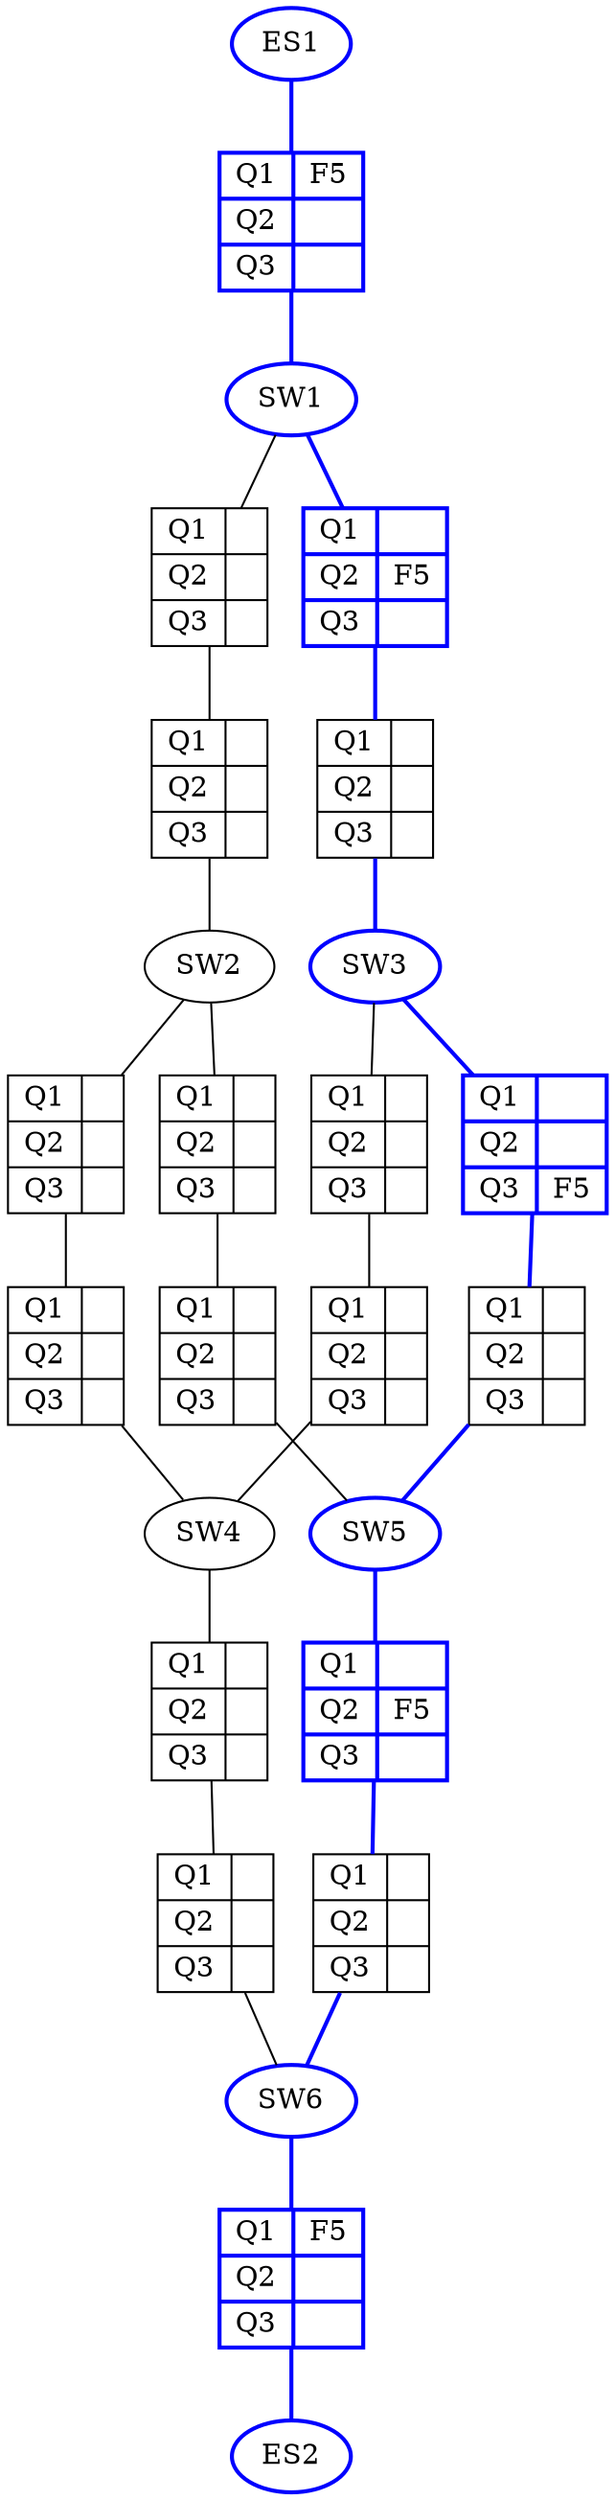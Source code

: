// Network Topology
digraph {
	ES1 [color=blue style=bold]
	SW1 [color=blue style=bold]
	SW1ES1 [label="{ Q1 | Q2 | Q3 } | { F5|| }" color=blue shape=record style=bold]
	ES1 -> SW1ES1 [arrowhead=none color=blue style=bold]
	SW1ES1 -> SW1 [arrowhead=none color=blue style=bold]
	SW1 [color=blue style=bold]
	SW2SW1 [label="{ Q1 | Q2 | Q3 } | { || }" shape=record]
	SW2SW11 [label="{ Q1 | Q2 | Q3 } | { || }" shape=record]
	SW1 -> SW2SW1 [arrowhead=none]
	SW2SW1 -> SW2SW11 [arrowhead=none]
	SW2SW11 -> SW2 [arrowhead=none]
	SW3 [color=blue style=bold]
	SW3SW1 [label="{ Q1 | Q2 | Q3 } | { |F5| }" color=blue shape=record style=bold]
	SW1 -> SW3SW1 [arrowhead=none color=blue style=bold]
	SW3SW1 -> SW3SW11 [arrowhead=none color=blue style=bold]
	SW3SW11 -> SW3 [arrowhead=none color=blue style=bold]
	SW3SW11 [label="{ Q1 | Q2 | Q3 } | { || }" shape=record]
	SW2
	SW4SW2 [label="{ Q1 | Q2 | Q3 } | { || }" shape=record]
	SW4SW21 [label="{ Q1 | Q2 | Q3 } | { || }" shape=record]
	SW2 -> SW4SW2 [arrowhead=none]
	SW4SW2 -> SW4SW21 [arrowhead=none]
	SW4SW21 -> SW4 [arrowhead=none]
	SW5 [color=blue style=bold]
	SW5SW2 [label="{ Q1 | Q2 | Q3 } | { || }" shape=record]
	SW2 -> SW5SW2 [arrowhead=none]
	SW5SW2 -> SW5SW21 [arrowhead=none]
	SW5SW21 -> SW5 [arrowhead=none]
	SW5SW21 [label="{ Q1 | Q2 | Q3 } | { || }" shape=record]
	SW3 [color=blue style=bold]
	SW4SW3 [label="{ Q1 | Q2 | Q3 } | { || }" shape=record]
	SW4SW31 [label="{ Q1 | Q2 | Q3 } | { || }" shape=record]
	SW3 -> SW4SW3 [arrowhead=none]
	SW4SW3 -> SW4SW31 [arrowhead=none]
	SW4SW31 -> SW4 [arrowhead=none]
	SW5 [color=blue style=bold]
	SW5SW3 [label="{ Q1 | Q2 | Q3 } | { ||F5 }" color=blue shape=record style=bold]
	SW3 -> SW5SW3 [arrowhead=none color=blue style=bold]
	SW5SW3 -> SW5SW31 [arrowhead=none color=blue style=bold]
	SW5SW31 -> SW5 [arrowhead=none color=blue style=bold]
	SW5SW31 [label="{ Q1 | Q2 | Q3 } | { || }" shape=record]
	SW4
	SW6 [color=blue style=bold]
	SW6SW4 [label="{ Q1 | Q2 | Q3 } | { || }" shape=record]
	SW4 -> SW6SW4 [arrowhead=none]
	SW6SW4 -> SW6SW41 [arrowhead=none]
	SW6SW41 -> SW6 [arrowhead=none]
	SW6SW41 [label="{ Q1 | Q2 | Q3 } | { || }" shape=record]
	SW5 [color=blue style=bold]
	SW6 [color=blue style=bold]
	SW6SW5 [label="{ Q1 | Q2 | Q3 } | { |F5| }" color=blue shape=record style=bold]
	SW5 -> SW6SW5 [arrowhead=none color=blue style=bold]
	SW6SW5 -> SW6SW51 [arrowhead=none color=blue style=bold]
	SW6SW51 -> SW6 [arrowhead=none color=blue style=bold]
	SW6SW51 [label="{ Q1 | Q2 | Q3 } | { || }" shape=record]
	SW6 [color=blue style=bold]
	ES2 [color=blue style=bold]
	ES2SW6 [label="{ Q1 | Q2 | Q3 } | { F5|| }" color=blue shape=record style=bold]
	SW6 -> ES2SW6 [arrowhead=none color=blue style=bold]
	ES2SW6 -> ES2 [arrowhead=none color=blue style=bold]
}
